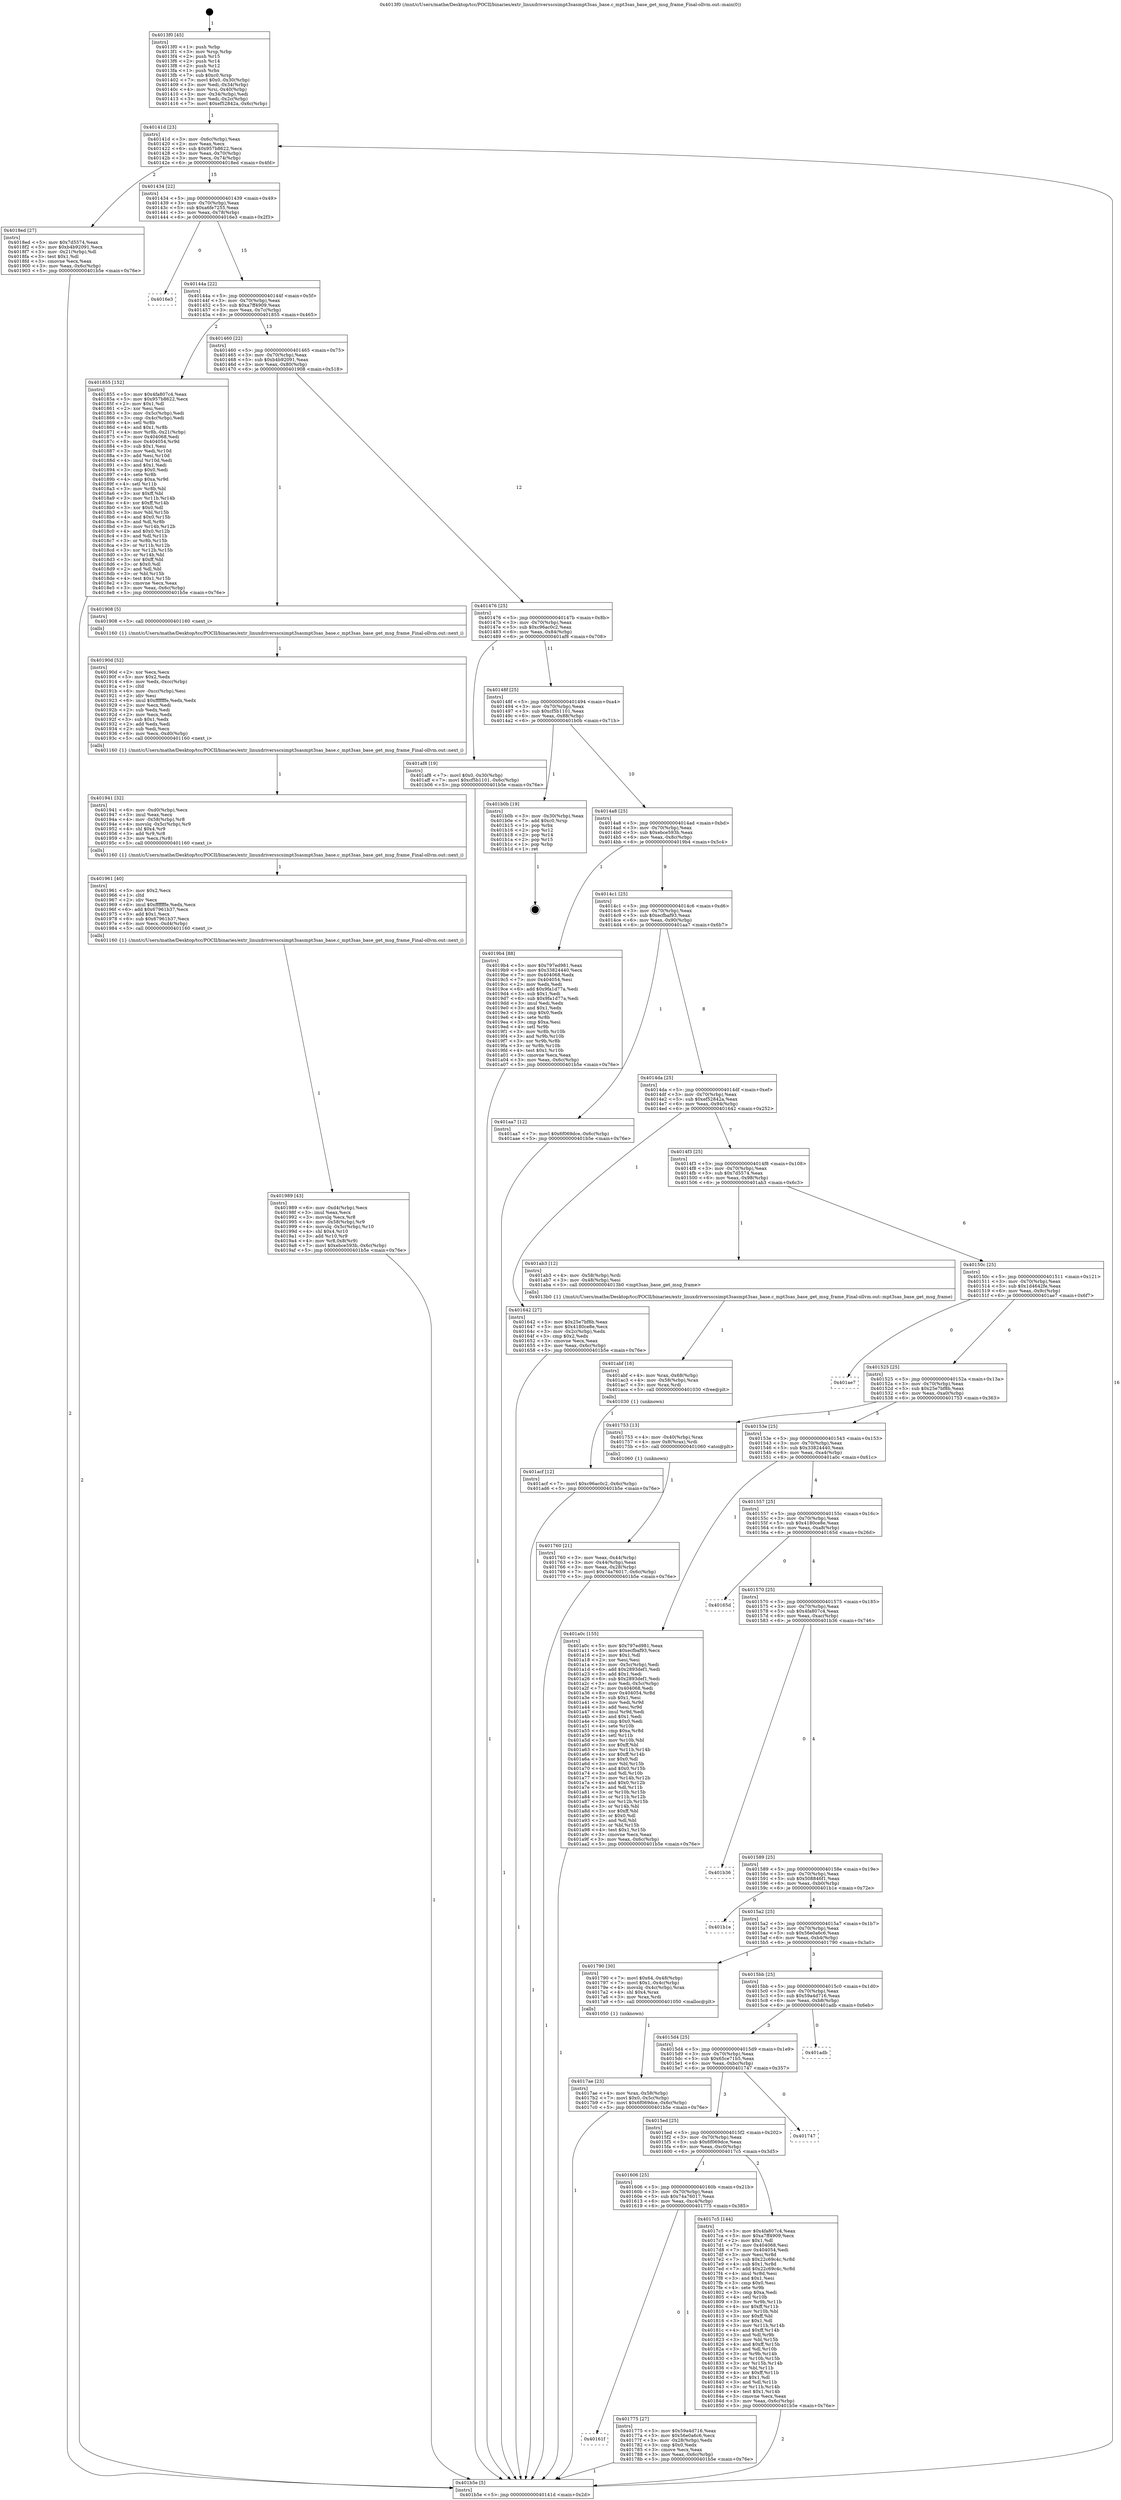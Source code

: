 digraph "0x4013f0" {
  label = "0x4013f0 (/mnt/c/Users/mathe/Desktop/tcc/POCII/binaries/extr_linuxdriversscsimpt3sasmpt3sas_base.c_mpt3sas_base_get_msg_frame_Final-ollvm.out::main(0))"
  labelloc = "t"
  node[shape=record]

  Entry [label="",width=0.3,height=0.3,shape=circle,fillcolor=black,style=filled]
  "0x40141d" [label="{
     0x40141d [23]\l
     | [instrs]\l
     &nbsp;&nbsp;0x40141d \<+3\>: mov -0x6c(%rbp),%eax\l
     &nbsp;&nbsp;0x401420 \<+2\>: mov %eax,%ecx\l
     &nbsp;&nbsp;0x401422 \<+6\>: sub $0x957b8622,%ecx\l
     &nbsp;&nbsp;0x401428 \<+3\>: mov %eax,-0x70(%rbp)\l
     &nbsp;&nbsp;0x40142b \<+3\>: mov %ecx,-0x74(%rbp)\l
     &nbsp;&nbsp;0x40142e \<+6\>: je 00000000004018ed \<main+0x4fd\>\l
  }"]
  "0x4018ed" [label="{
     0x4018ed [27]\l
     | [instrs]\l
     &nbsp;&nbsp;0x4018ed \<+5\>: mov $0x7d5574,%eax\l
     &nbsp;&nbsp;0x4018f2 \<+5\>: mov $0xb4b92091,%ecx\l
     &nbsp;&nbsp;0x4018f7 \<+3\>: mov -0x21(%rbp),%dl\l
     &nbsp;&nbsp;0x4018fa \<+3\>: test $0x1,%dl\l
     &nbsp;&nbsp;0x4018fd \<+3\>: cmovne %ecx,%eax\l
     &nbsp;&nbsp;0x401900 \<+3\>: mov %eax,-0x6c(%rbp)\l
     &nbsp;&nbsp;0x401903 \<+5\>: jmp 0000000000401b5e \<main+0x76e\>\l
  }"]
  "0x401434" [label="{
     0x401434 [22]\l
     | [instrs]\l
     &nbsp;&nbsp;0x401434 \<+5\>: jmp 0000000000401439 \<main+0x49\>\l
     &nbsp;&nbsp;0x401439 \<+3\>: mov -0x70(%rbp),%eax\l
     &nbsp;&nbsp;0x40143c \<+5\>: sub $0xa6fe7255,%eax\l
     &nbsp;&nbsp;0x401441 \<+3\>: mov %eax,-0x78(%rbp)\l
     &nbsp;&nbsp;0x401444 \<+6\>: je 00000000004016e3 \<main+0x2f3\>\l
  }"]
  Exit [label="",width=0.3,height=0.3,shape=circle,fillcolor=black,style=filled,peripheries=2]
  "0x4016e3" [label="{
     0x4016e3\l
  }", style=dashed]
  "0x40144a" [label="{
     0x40144a [22]\l
     | [instrs]\l
     &nbsp;&nbsp;0x40144a \<+5\>: jmp 000000000040144f \<main+0x5f\>\l
     &nbsp;&nbsp;0x40144f \<+3\>: mov -0x70(%rbp),%eax\l
     &nbsp;&nbsp;0x401452 \<+5\>: sub $0xa7ff4909,%eax\l
     &nbsp;&nbsp;0x401457 \<+3\>: mov %eax,-0x7c(%rbp)\l
     &nbsp;&nbsp;0x40145a \<+6\>: je 0000000000401855 \<main+0x465\>\l
  }"]
  "0x401acf" [label="{
     0x401acf [12]\l
     | [instrs]\l
     &nbsp;&nbsp;0x401acf \<+7\>: movl $0xc96ac0c2,-0x6c(%rbp)\l
     &nbsp;&nbsp;0x401ad6 \<+5\>: jmp 0000000000401b5e \<main+0x76e\>\l
  }"]
  "0x401855" [label="{
     0x401855 [152]\l
     | [instrs]\l
     &nbsp;&nbsp;0x401855 \<+5\>: mov $0x4fa807c4,%eax\l
     &nbsp;&nbsp;0x40185a \<+5\>: mov $0x957b8622,%ecx\l
     &nbsp;&nbsp;0x40185f \<+2\>: mov $0x1,%dl\l
     &nbsp;&nbsp;0x401861 \<+2\>: xor %esi,%esi\l
     &nbsp;&nbsp;0x401863 \<+3\>: mov -0x5c(%rbp),%edi\l
     &nbsp;&nbsp;0x401866 \<+3\>: cmp -0x4c(%rbp),%edi\l
     &nbsp;&nbsp;0x401869 \<+4\>: setl %r8b\l
     &nbsp;&nbsp;0x40186d \<+4\>: and $0x1,%r8b\l
     &nbsp;&nbsp;0x401871 \<+4\>: mov %r8b,-0x21(%rbp)\l
     &nbsp;&nbsp;0x401875 \<+7\>: mov 0x404068,%edi\l
     &nbsp;&nbsp;0x40187c \<+8\>: mov 0x404054,%r9d\l
     &nbsp;&nbsp;0x401884 \<+3\>: sub $0x1,%esi\l
     &nbsp;&nbsp;0x401887 \<+3\>: mov %edi,%r10d\l
     &nbsp;&nbsp;0x40188a \<+3\>: add %esi,%r10d\l
     &nbsp;&nbsp;0x40188d \<+4\>: imul %r10d,%edi\l
     &nbsp;&nbsp;0x401891 \<+3\>: and $0x1,%edi\l
     &nbsp;&nbsp;0x401894 \<+3\>: cmp $0x0,%edi\l
     &nbsp;&nbsp;0x401897 \<+4\>: sete %r8b\l
     &nbsp;&nbsp;0x40189b \<+4\>: cmp $0xa,%r9d\l
     &nbsp;&nbsp;0x40189f \<+4\>: setl %r11b\l
     &nbsp;&nbsp;0x4018a3 \<+3\>: mov %r8b,%bl\l
     &nbsp;&nbsp;0x4018a6 \<+3\>: xor $0xff,%bl\l
     &nbsp;&nbsp;0x4018a9 \<+3\>: mov %r11b,%r14b\l
     &nbsp;&nbsp;0x4018ac \<+4\>: xor $0xff,%r14b\l
     &nbsp;&nbsp;0x4018b0 \<+3\>: xor $0x0,%dl\l
     &nbsp;&nbsp;0x4018b3 \<+3\>: mov %bl,%r15b\l
     &nbsp;&nbsp;0x4018b6 \<+4\>: and $0x0,%r15b\l
     &nbsp;&nbsp;0x4018ba \<+3\>: and %dl,%r8b\l
     &nbsp;&nbsp;0x4018bd \<+3\>: mov %r14b,%r12b\l
     &nbsp;&nbsp;0x4018c0 \<+4\>: and $0x0,%r12b\l
     &nbsp;&nbsp;0x4018c4 \<+3\>: and %dl,%r11b\l
     &nbsp;&nbsp;0x4018c7 \<+3\>: or %r8b,%r15b\l
     &nbsp;&nbsp;0x4018ca \<+3\>: or %r11b,%r12b\l
     &nbsp;&nbsp;0x4018cd \<+3\>: xor %r12b,%r15b\l
     &nbsp;&nbsp;0x4018d0 \<+3\>: or %r14b,%bl\l
     &nbsp;&nbsp;0x4018d3 \<+3\>: xor $0xff,%bl\l
     &nbsp;&nbsp;0x4018d6 \<+3\>: or $0x0,%dl\l
     &nbsp;&nbsp;0x4018d9 \<+2\>: and %dl,%bl\l
     &nbsp;&nbsp;0x4018db \<+3\>: or %bl,%r15b\l
     &nbsp;&nbsp;0x4018de \<+4\>: test $0x1,%r15b\l
     &nbsp;&nbsp;0x4018e2 \<+3\>: cmovne %ecx,%eax\l
     &nbsp;&nbsp;0x4018e5 \<+3\>: mov %eax,-0x6c(%rbp)\l
     &nbsp;&nbsp;0x4018e8 \<+5\>: jmp 0000000000401b5e \<main+0x76e\>\l
  }"]
  "0x401460" [label="{
     0x401460 [22]\l
     | [instrs]\l
     &nbsp;&nbsp;0x401460 \<+5\>: jmp 0000000000401465 \<main+0x75\>\l
     &nbsp;&nbsp;0x401465 \<+3\>: mov -0x70(%rbp),%eax\l
     &nbsp;&nbsp;0x401468 \<+5\>: sub $0xb4b92091,%eax\l
     &nbsp;&nbsp;0x40146d \<+3\>: mov %eax,-0x80(%rbp)\l
     &nbsp;&nbsp;0x401470 \<+6\>: je 0000000000401908 \<main+0x518\>\l
  }"]
  "0x401abf" [label="{
     0x401abf [16]\l
     | [instrs]\l
     &nbsp;&nbsp;0x401abf \<+4\>: mov %rax,-0x68(%rbp)\l
     &nbsp;&nbsp;0x401ac3 \<+4\>: mov -0x58(%rbp),%rax\l
     &nbsp;&nbsp;0x401ac7 \<+3\>: mov %rax,%rdi\l
     &nbsp;&nbsp;0x401aca \<+5\>: call 0000000000401030 \<free@plt\>\l
     | [calls]\l
     &nbsp;&nbsp;0x401030 \{1\} (unknown)\l
  }"]
  "0x401908" [label="{
     0x401908 [5]\l
     | [instrs]\l
     &nbsp;&nbsp;0x401908 \<+5\>: call 0000000000401160 \<next_i\>\l
     | [calls]\l
     &nbsp;&nbsp;0x401160 \{1\} (/mnt/c/Users/mathe/Desktop/tcc/POCII/binaries/extr_linuxdriversscsimpt3sasmpt3sas_base.c_mpt3sas_base_get_msg_frame_Final-ollvm.out::next_i)\l
  }"]
  "0x401476" [label="{
     0x401476 [25]\l
     | [instrs]\l
     &nbsp;&nbsp;0x401476 \<+5\>: jmp 000000000040147b \<main+0x8b\>\l
     &nbsp;&nbsp;0x40147b \<+3\>: mov -0x70(%rbp),%eax\l
     &nbsp;&nbsp;0x40147e \<+5\>: sub $0xc96ac0c2,%eax\l
     &nbsp;&nbsp;0x401483 \<+6\>: mov %eax,-0x84(%rbp)\l
     &nbsp;&nbsp;0x401489 \<+6\>: je 0000000000401af8 \<main+0x708\>\l
  }"]
  "0x401989" [label="{
     0x401989 [43]\l
     | [instrs]\l
     &nbsp;&nbsp;0x401989 \<+6\>: mov -0xd4(%rbp),%ecx\l
     &nbsp;&nbsp;0x40198f \<+3\>: imul %eax,%ecx\l
     &nbsp;&nbsp;0x401992 \<+3\>: movslq %ecx,%r8\l
     &nbsp;&nbsp;0x401995 \<+4\>: mov -0x58(%rbp),%r9\l
     &nbsp;&nbsp;0x401999 \<+4\>: movslq -0x5c(%rbp),%r10\l
     &nbsp;&nbsp;0x40199d \<+4\>: shl $0x4,%r10\l
     &nbsp;&nbsp;0x4019a1 \<+3\>: add %r10,%r9\l
     &nbsp;&nbsp;0x4019a4 \<+4\>: mov %r8,0x8(%r9)\l
     &nbsp;&nbsp;0x4019a8 \<+7\>: movl $0xebce593b,-0x6c(%rbp)\l
     &nbsp;&nbsp;0x4019af \<+5\>: jmp 0000000000401b5e \<main+0x76e\>\l
  }"]
  "0x401af8" [label="{
     0x401af8 [19]\l
     | [instrs]\l
     &nbsp;&nbsp;0x401af8 \<+7\>: movl $0x0,-0x30(%rbp)\l
     &nbsp;&nbsp;0x401aff \<+7\>: movl $0xcf5b1101,-0x6c(%rbp)\l
     &nbsp;&nbsp;0x401b06 \<+5\>: jmp 0000000000401b5e \<main+0x76e\>\l
  }"]
  "0x40148f" [label="{
     0x40148f [25]\l
     | [instrs]\l
     &nbsp;&nbsp;0x40148f \<+5\>: jmp 0000000000401494 \<main+0xa4\>\l
     &nbsp;&nbsp;0x401494 \<+3\>: mov -0x70(%rbp),%eax\l
     &nbsp;&nbsp;0x401497 \<+5\>: sub $0xcf5b1101,%eax\l
     &nbsp;&nbsp;0x40149c \<+6\>: mov %eax,-0x88(%rbp)\l
     &nbsp;&nbsp;0x4014a2 \<+6\>: je 0000000000401b0b \<main+0x71b\>\l
  }"]
  "0x401961" [label="{
     0x401961 [40]\l
     | [instrs]\l
     &nbsp;&nbsp;0x401961 \<+5\>: mov $0x2,%ecx\l
     &nbsp;&nbsp;0x401966 \<+1\>: cltd\l
     &nbsp;&nbsp;0x401967 \<+2\>: idiv %ecx\l
     &nbsp;&nbsp;0x401969 \<+6\>: imul $0xfffffffe,%edx,%ecx\l
     &nbsp;&nbsp;0x40196f \<+6\>: add $0x67961b37,%ecx\l
     &nbsp;&nbsp;0x401975 \<+3\>: add $0x1,%ecx\l
     &nbsp;&nbsp;0x401978 \<+6\>: sub $0x67961b37,%ecx\l
     &nbsp;&nbsp;0x40197e \<+6\>: mov %ecx,-0xd4(%rbp)\l
     &nbsp;&nbsp;0x401984 \<+5\>: call 0000000000401160 \<next_i\>\l
     | [calls]\l
     &nbsp;&nbsp;0x401160 \{1\} (/mnt/c/Users/mathe/Desktop/tcc/POCII/binaries/extr_linuxdriversscsimpt3sasmpt3sas_base.c_mpt3sas_base_get_msg_frame_Final-ollvm.out::next_i)\l
  }"]
  "0x401b0b" [label="{
     0x401b0b [19]\l
     | [instrs]\l
     &nbsp;&nbsp;0x401b0b \<+3\>: mov -0x30(%rbp),%eax\l
     &nbsp;&nbsp;0x401b0e \<+7\>: add $0xc0,%rsp\l
     &nbsp;&nbsp;0x401b15 \<+1\>: pop %rbx\l
     &nbsp;&nbsp;0x401b16 \<+2\>: pop %r12\l
     &nbsp;&nbsp;0x401b18 \<+2\>: pop %r14\l
     &nbsp;&nbsp;0x401b1a \<+2\>: pop %r15\l
     &nbsp;&nbsp;0x401b1c \<+1\>: pop %rbp\l
     &nbsp;&nbsp;0x401b1d \<+1\>: ret\l
  }"]
  "0x4014a8" [label="{
     0x4014a8 [25]\l
     | [instrs]\l
     &nbsp;&nbsp;0x4014a8 \<+5\>: jmp 00000000004014ad \<main+0xbd\>\l
     &nbsp;&nbsp;0x4014ad \<+3\>: mov -0x70(%rbp),%eax\l
     &nbsp;&nbsp;0x4014b0 \<+5\>: sub $0xebce593b,%eax\l
     &nbsp;&nbsp;0x4014b5 \<+6\>: mov %eax,-0x8c(%rbp)\l
     &nbsp;&nbsp;0x4014bb \<+6\>: je 00000000004019b4 \<main+0x5c4\>\l
  }"]
  "0x401941" [label="{
     0x401941 [32]\l
     | [instrs]\l
     &nbsp;&nbsp;0x401941 \<+6\>: mov -0xd0(%rbp),%ecx\l
     &nbsp;&nbsp;0x401947 \<+3\>: imul %eax,%ecx\l
     &nbsp;&nbsp;0x40194a \<+4\>: mov -0x58(%rbp),%r8\l
     &nbsp;&nbsp;0x40194e \<+4\>: movslq -0x5c(%rbp),%r9\l
     &nbsp;&nbsp;0x401952 \<+4\>: shl $0x4,%r9\l
     &nbsp;&nbsp;0x401956 \<+3\>: add %r9,%r8\l
     &nbsp;&nbsp;0x401959 \<+3\>: mov %ecx,(%r8)\l
     &nbsp;&nbsp;0x40195c \<+5\>: call 0000000000401160 \<next_i\>\l
     | [calls]\l
     &nbsp;&nbsp;0x401160 \{1\} (/mnt/c/Users/mathe/Desktop/tcc/POCII/binaries/extr_linuxdriversscsimpt3sasmpt3sas_base.c_mpt3sas_base_get_msg_frame_Final-ollvm.out::next_i)\l
  }"]
  "0x4019b4" [label="{
     0x4019b4 [88]\l
     | [instrs]\l
     &nbsp;&nbsp;0x4019b4 \<+5\>: mov $0x797ed981,%eax\l
     &nbsp;&nbsp;0x4019b9 \<+5\>: mov $0x33824440,%ecx\l
     &nbsp;&nbsp;0x4019be \<+7\>: mov 0x404068,%edx\l
     &nbsp;&nbsp;0x4019c5 \<+7\>: mov 0x404054,%esi\l
     &nbsp;&nbsp;0x4019cc \<+2\>: mov %edx,%edi\l
     &nbsp;&nbsp;0x4019ce \<+6\>: add $0x9fa1d77a,%edi\l
     &nbsp;&nbsp;0x4019d4 \<+3\>: sub $0x1,%edi\l
     &nbsp;&nbsp;0x4019d7 \<+6\>: sub $0x9fa1d77a,%edi\l
     &nbsp;&nbsp;0x4019dd \<+3\>: imul %edi,%edx\l
     &nbsp;&nbsp;0x4019e0 \<+3\>: and $0x1,%edx\l
     &nbsp;&nbsp;0x4019e3 \<+3\>: cmp $0x0,%edx\l
     &nbsp;&nbsp;0x4019e6 \<+4\>: sete %r8b\l
     &nbsp;&nbsp;0x4019ea \<+3\>: cmp $0xa,%esi\l
     &nbsp;&nbsp;0x4019ed \<+4\>: setl %r9b\l
     &nbsp;&nbsp;0x4019f1 \<+3\>: mov %r8b,%r10b\l
     &nbsp;&nbsp;0x4019f4 \<+3\>: and %r9b,%r10b\l
     &nbsp;&nbsp;0x4019f7 \<+3\>: xor %r9b,%r8b\l
     &nbsp;&nbsp;0x4019fa \<+3\>: or %r8b,%r10b\l
     &nbsp;&nbsp;0x4019fd \<+4\>: test $0x1,%r10b\l
     &nbsp;&nbsp;0x401a01 \<+3\>: cmovne %ecx,%eax\l
     &nbsp;&nbsp;0x401a04 \<+3\>: mov %eax,-0x6c(%rbp)\l
     &nbsp;&nbsp;0x401a07 \<+5\>: jmp 0000000000401b5e \<main+0x76e\>\l
  }"]
  "0x4014c1" [label="{
     0x4014c1 [25]\l
     | [instrs]\l
     &nbsp;&nbsp;0x4014c1 \<+5\>: jmp 00000000004014c6 \<main+0xd6\>\l
     &nbsp;&nbsp;0x4014c6 \<+3\>: mov -0x70(%rbp),%eax\l
     &nbsp;&nbsp;0x4014c9 \<+5\>: sub $0xecfbaf93,%eax\l
     &nbsp;&nbsp;0x4014ce \<+6\>: mov %eax,-0x90(%rbp)\l
     &nbsp;&nbsp;0x4014d4 \<+6\>: je 0000000000401aa7 \<main+0x6b7\>\l
  }"]
  "0x40190d" [label="{
     0x40190d [52]\l
     | [instrs]\l
     &nbsp;&nbsp;0x40190d \<+2\>: xor %ecx,%ecx\l
     &nbsp;&nbsp;0x40190f \<+5\>: mov $0x2,%edx\l
     &nbsp;&nbsp;0x401914 \<+6\>: mov %edx,-0xcc(%rbp)\l
     &nbsp;&nbsp;0x40191a \<+1\>: cltd\l
     &nbsp;&nbsp;0x40191b \<+6\>: mov -0xcc(%rbp),%esi\l
     &nbsp;&nbsp;0x401921 \<+2\>: idiv %esi\l
     &nbsp;&nbsp;0x401923 \<+6\>: imul $0xfffffffe,%edx,%edx\l
     &nbsp;&nbsp;0x401929 \<+2\>: mov %ecx,%edi\l
     &nbsp;&nbsp;0x40192b \<+2\>: sub %edx,%edi\l
     &nbsp;&nbsp;0x40192d \<+2\>: mov %ecx,%edx\l
     &nbsp;&nbsp;0x40192f \<+3\>: sub $0x1,%edx\l
     &nbsp;&nbsp;0x401932 \<+2\>: add %edx,%edi\l
     &nbsp;&nbsp;0x401934 \<+2\>: sub %edi,%ecx\l
     &nbsp;&nbsp;0x401936 \<+6\>: mov %ecx,-0xd0(%rbp)\l
     &nbsp;&nbsp;0x40193c \<+5\>: call 0000000000401160 \<next_i\>\l
     | [calls]\l
     &nbsp;&nbsp;0x401160 \{1\} (/mnt/c/Users/mathe/Desktop/tcc/POCII/binaries/extr_linuxdriversscsimpt3sasmpt3sas_base.c_mpt3sas_base_get_msg_frame_Final-ollvm.out::next_i)\l
  }"]
  "0x401aa7" [label="{
     0x401aa7 [12]\l
     | [instrs]\l
     &nbsp;&nbsp;0x401aa7 \<+7\>: movl $0x6f069dce,-0x6c(%rbp)\l
     &nbsp;&nbsp;0x401aae \<+5\>: jmp 0000000000401b5e \<main+0x76e\>\l
  }"]
  "0x4014da" [label="{
     0x4014da [25]\l
     | [instrs]\l
     &nbsp;&nbsp;0x4014da \<+5\>: jmp 00000000004014df \<main+0xef\>\l
     &nbsp;&nbsp;0x4014df \<+3\>: mov -0x70(%rbp),%eax\l
     &nbsp;&nbsp;0x4014e2 \<+5\>: sub $0xef52842a,%eax\l
     &nbsp;&nbsp;0x4014e7 \<+6\>: mov %eax,-0x94(%rbp)\l
     &nbsp;&nbsp;0x4014ed \<+6\>: je 0000000000401642 \<main+0x252\>\l
  }"]
  "0x4017ae" [label="{
     0x4017ae [23]\l
     | [instrs]\l
     &nbsp;&nbsp;0x4017ae \<+4\>: mov %rax,-0x58(%rbp)\l
     &nbsp;&nbsp;0x4017b2 \<+7\>: movl $0x0,-0x5c(%rbp)\l
     &nbsp;&nbsp;0x4017b9 \<+7\>: movl $0x6f069dce,-0x6c(%rbp)\l
     &nbsp;&nbsp;0x4017c0 \<+5\>: jmp 0000000000401b5e \<main+0x76e\>\l
  }"]
  "0x401642" [label="{
     0x401642 [27]\l
     | [instrs]\l
     &nbsp;&nbsp;0x401642 \<+5\>: mov $0x25e7bf8b,%eax\l
     &nbsp;&nbsp;0x401647 \<+5\>: mov $0x4180ce8e,%ecx\l
     &nbsp;&nbsp;0x40164c \<+3\>: mov -0x2c(%rbp),%edx\l
     &nbsp;&nbsp;0x40164f \<+3\>: cmp $0x2,%edx\l
     &nbsp;&nbsp;0x401652 \<+3\>: cmovne %ecx,%eax\l
     &nbsp;&nbsp;0x401655 \<+3\>: mov %eax,-0x6c(%rbp)\l
     &nbsp;&nbsp;0x401658 \<+5\>: jmp 0000000000401b5e \<main+0x76e\>\l
  }"]
  "0x4014f3" [label="{
     0x4014f3 [25]\l
     | [instrs]\l
     &nbsp;&nbsp;0x4014f3 \<+5\>: jmp 00000000004014f8 \<main+0x108\>\l
     &nbsp;&nbsp;0x4014f8 \<+3\>: mov -0x70(%rbp),%eax\l
     &nbsp;&nbsp;0x4014fb \<+5\>: sub $0x7d5574,%eax\l
     &nbsp;&nbsp;0x401500 \<+6\>: mov %eax,-0x98(%rbp)\l
     &nbsp;&nbsp;0x401506 \<+6\>: je 0000000000401ab3 \<main+0x6c3\>\l
  }"]
  "0x401b5e" [label="{
     0x401b5e [5]\l
     | [instrs]\l
     &nbsp;&nbsp;0x401b5e \<+5\>: jmp 000000000040141d \<main+0x2d\>\l
  }"]
  "0x4013f0" [label="{
     0x4013f0 [45]\l
     | [instrs]\l
     &nbsp;&nbsp;0x4013f0 \<+1\>: push %rbp\l
     &nbsp;&nbsp;0x4013f1 \<+3\>: mov %rsp,%rbp\l
     &nbsp;&nbsp;0x4013f4 \<+2\>: push %r15\l
     &nbsp;&nbsp;0x4013f6 \<+2\>: push %r14\l
     &nbsp;&nbsp;0x4013f8 \<+2\>: push %r12\l
     &nbsp;&nbsp;0x4013fa \<+1\>: push %rbx\l
     &nbsp;&nbsp;0x4013fb \<+7\>: sub $0xc0,%rsp\l
     &nbsp;&nbsp;0x401402 \<+7\>: movl $0x0,-0x30(%rbp)\l
     &nbsp;&nbsp;0x401409 \<+3\>: mov %edi,-0x34(%rbp)\l
     &nbsp;&nbsp;0x40140c \<+4\>: mov %rsi,-0x40(%rbp)\l
     &nbsp;&nbsp;0x401410 \<+3\>: mov -0x34(%rbp),%edi\l
     &nbsp;&nbsp;0x401413 \<+3\>: mov %edi,-0x2c(%rbp)\l
     &nbsp;&nbsp;0x401416 \<+7\>: movl $0xef52842a,-0x6c(%rbp)\l
  }"]
  "0x40161f" [label="{
     0x40161f\l
  }", style=dashed]
  "0x401ab3" [label="{
     0x401ab3 [12]\l
     | [instrs]\l
     &nbsp;&nbsp;0x401ab3 \<+4\>: mov -0x58(%rbp),%rdi\l
     &nbsp;&nbsp;0x401ab7 \<+3\>: mov -0x48(%rbp),%esi\l
     &nbsp;&nbsp;0x401aba \<+5\>: call 00000000004013b0 \<mpt3sas_base_get_msg_frame\>\l
     | [calls]\l
     &nbsp;&nbsp;0x4013b0 \{1\} (/mnt/c/Users/mathe/Desktop/tcc/POCII/binaries/extr_linuxdriversscsimpt3sasmpt3sas_base.c_mpt3sas_base_get_msg_frame_Final-ollvm.out::mpt3sas_base_get_msg_frame)\l
  }"]
  "0x40150c" [label="{
     0x40150c [25]\l
     | [instrs]\l
     &nbsp;&nbsp;0x40150c \<+5\>: jmp 0000000000401511 \<main+0x121\>\l
     &nbsp;&nbsp;0x401511 \<+3\>: mov -0x70(%rbp),%eax\l
     &nbsp;&nbsp;0x401514 \<+5\>: sub $0x1d4642fe,%eax\l
     &nbsp;&nbsp;0x401519 \<+6\>: mov %eax,-0x9c(%rbp)\l
     &nbsp;&nbsp;0x40151f \<+6\>: je 0000000000401ae7 \<main+0x6f7\>\l
  }"]
  "0x401775" [label="{
     0x401775 [27]\l
     | [instrs]\l
     &nbsp;&nbsp;0x401775 \<+5\>: mov $0x59a4d716,%eax\l
     &nbsp;&nbsp;0x40177a \<+5\>: mov $0x56e0a6c6,%ecx\l
     &nbsp;&nbsp;0x40177f \<+3\>: mov -0x28(%rbp),%edx\l
     &nbsp;&nbsp;0x401782 \<+3\>: cmp $0x0,%edx\l
     &nbsp;&nbsp;0x401785 \<+3\>: cmove %ecx,%eax\l
     &nbsp;&nbsp;0x401788 \<+3\>: mov %eax,-0x6c(%rbp)\l
     &nbsp;&nbsp;0x40178b \<+5\>: jmp 0000000000401b5e \<main+0x76e\>\l
  }"]
  "0x401ae7" [label="{
     0x401ae7\l
  }", style=dashed]
  "0x401525" [label="{
     0x401525 [25]\l
     | [instrs]\l
     &nbsp;&nbsp;0x401525 \<+5\>: jmp 000000000040152a \<main+0x13a\>\l
     &nbsp;&nbsp;0x40152a \<+3\>: mov -0x70(%rbp),%eax\l
     &nbsp;&nbsp;0x40152d \<+5\>: sub $0x25e7bf8b,%eax\l
     &nbsp;&nbsp;0x401532 \<+6\>: mov %eax,-0xa0(%rbp)\l
     &nbsp;&nbsp;0x401538 \<+6\>: je 0000000000401753 \<main+0x363\>\l
  }"]
  "0x401606" [label="{
     0x401606 [25]\l
     | [instrs]\l
     &nbsp;&nbsp;0x401606 \<+5\>: jmp 000000000040160b \<main+0x21b\>\l
     &nbsp;&nbsp;0x40160b \<+3\>: mov -0x70(%rbp),%eax\l
     &nbsp;&nbsp;0x40160e \<+5\>: sub $0x74a76017,%eax\l
     &nbsp;&nbsp;0x401613 \<+6\>: mov %eax,-0xc4(%rbp)\l
     &nbsp;&nbsp;0x401619 \<+6\>: je 0000000000401775 \<main+0x385\>\l
  }"]
  "0x401753" [label="{
     0x401753 [13]\l
     | [instrs]\l
     &nbsp;&nbsp;0x401753 \<+4\>: mov -0x40(%rbp),%rax\l
     &nbsp;&nbsp;0x401757 \<+4\>: mov 0x8(%rax),%rdi\l
     &nbsp;&nbsp;0x40175b \<+5\>: call 0000000000401060 \<atoi@plt\>\l
     | [calls]\l
     &nbsp;&nbsp;0x401060 \{1\} (unknown)\l
  }"]
  "0x40153e" [label="{
     0x40153e [25]\l
     | [instrs]\l
     &nbsp;&nbsp;0x40153e \<+5\>: jmp 0000000000401543 \<main+0x153\>\l
     &nbsp;&nbsp;0x401543 \<+3\>: mov -0x70(%rbp),%eax\l
     &nbsp;&nbsp;0x401546 \<+5\>: sub $0x33824440,%eax\l
     &nbsp;&nbsp;0x40154b \<+6\>: mov %eax,-0xa4(%rbp)\l
     &nbsp;&nbsp;0x401551 \<+6\>: je 0000000000401a0c \<main+0x61c\>\l
  }"]
  "0x401760" [label="{
     0x401760 [21]\l
     | [instrs]\l
     &nbsp;&nbsp;0x401760 \<+3\>: mov %eax,-0x44(%rbp)\l
     &nbsp;&nbsp;0x401763 \<+3\>: mov -0x44(%rbp),%eax\l
     &nbsp;&nbsp;0x401766 \<+3\>: mov %eax,-0x28(%rbp)\l
     &nbsp;&nbsp;0x401769 \<+7\>: movl $0x74a76017,-0x6c(%rbp)\l
     &nbsp;&nbsp;0x401770 \<+5\>: jmp 0000000000401b5e \<main+0x76e\>\l
  }"]
  "0x4017c5" [label="{
     0x4017c5 [144]\l
     | [instrs]\l
     &nbsp;&nbsp;0x4017c5 \<+5\>: mov $0x4fa807c4,%eax\l
     &nbsp;&nbsp;0x4017ca \<+5\>: mov $0xa7ff4909,%ecx\l
     &nbsp;&nbsp;0x4017cf \<+2\>: mov $0x1,%dl\l
     &nbsp;&nbsp;0x4017d1 \<+7\>: mov 0x404068,%esi\l
     &nbsp;&nbsp;0x4017d8 \<+7\>: mov 0x404054,%edi\l
     &nbsp;&nbsp;0x4017df \<+3\>: mov %esi,%r8d\l
     &nbsp;&nbsp;0x4017e2 \<+7\>: sub $0x22c69c4c,%r8d\l
     &nbsp;&nbsp;0x4017e9 \<+4\>: sub $0x1,%r8d\l
     &nbsp;&nbsp;0x4017ed \<+7\>: add $0x22c69c4c,%r8d\l
     &nbsp;&nbsp;0x4017f4 \<+4\>: imul %r8d,%esi\l
     &nbsp;&nbsp;0x4017f8 \<+3\>: and $0x1,%esi\l
     &nbsp;&nbsp;0x4017fb \<+3\>: cmp $0x0,%esi\l
     &nbsp;&nbsp;0x4017fe \<+4\>: sete %r9b\l
     &nbsp;&nbsp;0x401802 \<+3\>: cmp $0xa,%edi\l
     &nbsp;&nbsp;0x401805 \<+4\>: setl %r10b\l
     &nbsp;&nbsp;0x401809 \<+3\>: mov %r9b,%r11b\l
     &nbsp;&nbsp;0x40180c \<+4\>: xor $0xff,%r11b\l
     &nbsp;&nbsp;0x401810 \<+3\>: mov %r10b,%bl\l
     &nbsp;&nbsp;0x401813 \<+3\>: xor $0xff,%bl\l
     &nbsp;&nbsp;0x401816 \<+3\>: xor $0x1,%dl\l
     &nbsp;&nbsp;0x401819 \<+3\>: mov %r11b,%r14b\l
     &nbsp;&nbsp;0x40181c \<+4\>: and $0xff,%r14b\l
     &nbsp;&nbsp;0x401820 \<+3\>: and %dl,%r9b\l
     &nbsp;&nbsp;0x401823 \<+3\>: mov %bl,%r15b\l
     &nbsp;&nbsp;0x401826 \<+4\>: and $0xff,%r15b\l
     &nbsp;&nbsp;0x40182a \<+3\>: and %dl,%r10b\l
     &nbsp;&nbsp;0x40182d \<+3\>: or %r9b,%r14b\l
     &nbsp;&nbsp;0x401830 \<+3\>: or %r10b,%r15b\l
     &nbsp;&nbsp;0x401833 \<+3\>: xor %r15b,%r14b\l
     &nbsp;&nbsp;0x401836 \<+3\>: or %bl,%r11b\l
     &nbsp;&nbsp;0x401839 \<+4\>: xor $0xff,%r11b\l
     &nbsp;&nbsp;0x40183d \<+3\>: or $0x1,%dl\l
     &nbsp;&nbsp;0x401840 \<+3\>: and %dl,%r11b\l
     &nbsp;&nbsp;0x401843 \<+3\>: or %r11b,%r14b\l
     &nbsp;&nbsp;0x401846 \<+4\>: test $0x1,%r14b\l
     &nbsp;&nbsp;0x40184a \<+3\>: cmovne %ecx,%eax\l
     &nbsp;&nbsp;0x40184d \<+3\>: mov %eax,-0x6c(%rbp)\l
     &nbsp;&nbsp;0x401850 \<+5\>: jmp 0000000000401b5e \<main+0x76e\>\l
  }"]
  "0x401a0c" [label="{
     0x401a0c [155]\l
     | [instrs]\l
     &nbsp;&nbsp;0x401a0c \<+5\>: mov $0x797ed981,%eax\l
     &nbsp;&nbsp;0x401a11 \<+5\>: mov $0xecfbaf93,%ecx\l
     &nbsp;&nbsp;0x401a16 \<+2\>: mov $0x1,%dl\l
     &nbsp;&nbsp;0x401a18 \<+2\>: xor %esi,%esi\l
     &nbsp;&nbsp;0x401a1a \<+3\>: mov -0x5c(%rbp),%edi\l
     &nbsp;&nbsp;0x401a1d \<+6\>: add $0x2893def1,%edi\l
     &nbsp;&nbsp;0x401a23 \<+3\>: add $0x1,%edi\l
     &nbsp;&nbsp;0x401a26 \<+6\>: sub $0x2893def1,%edi\l
     &nbsp;&nbsp;0x401a2c \<+3\>: mov %edi,-0x5c(%rbp)\l
     &nbsp;&nbsp;0x401a2f \<+7\>: mov 0x404068,%edi\l
     &nbsp;&nbsp;0x401a36 \<+8\>: mov 0x404054,%r8d\l
     &nbsp;&nbsp;0x401a3e \<+3\>: sub $0x1,%esi\l
     &nbsp;&nbsp;0x401a41 \<+3\>: mov %edi,%r9d\l
     &nbsp;&nbsp;0x401a44 \<+3\>: add %esi,%r9d\l
     &nbsp;&nbsp;0x401a47 \<+4\>: imul %r9d,%edi\l
     &nbsp;&nbsp;0x401a4b \<+3\>: and $0x1,%edi\l
     &nbsp;&nbsp;0x401a4e \<+3\>: cmp $0x0,%edi\l
     &nbsp;&nbsp;0x401a51 \<+4\>: sete %r10b\l
     &nbsp;&nbsp;0x401a55 \<+4\>: cmp $0xa,%r8d\l
     &nbsp;&nbsp;0x401a59 \<+4\>: setl %r11b\l
     &nbsp;&nbsp;0x401a5d \<+3\>: mov %r10b,%bl\l
     &nbsp;&nbsp;0x401a60 \<+3\>: xor $0xff,%bl\l
     &nbsp;&nbsp;0x401a63 \<+3\>: mov %r11b,%r14b\l
     &nbsp;&nbsp;0x401a66 \<+4\>: xor $0xff,%r14b\l
     &nbsp;&nbsp;0x401a6a \<+3\>: xor $0x0,%dl\l
     &nbsp;&nbsp;0x401a6d \<+3\>: mov %bl,%r15b\l
     &nbsp;&nbsp;0x401a70 \<+4\>: and $0x0,%r15b\l
     &nbsp;&nbsp;0x401a74 \<+3\>: and %dl,%r10b\l
     &nbsp;&nbsp;0x401a77 \<+3\>: mov %r14b,%r12b\l
     &nbsp;&nbsp;0x401a7a \<+4\>: and $0x0,%r12b\l
     &nbsp;&nbsp;0x401a7e \<+3\>: and %dl,%r11b\l
     &nbsp;&nbsp;0x401a81 \<+3\>: or %r10b,%r15b\l
     &nbsp;&nbsp;0x401a84 \<+3\>: or %r11b,%r12b\l
     &nbsp;&nbsp;0x401a87 \<+3\>: xor %r12b,%r15b\l
     &nbsp;&nbsp;0x401a8a \<+3\>: or %r14b,%bl\l
     &nbsp;&nbsp;0x401a8d \<+3\>: xor $0xff,%bl\l
     &nbsp;&nbsp;0x401a90 \<+3\>: or $0x0,%dl\l
     &nbsp;&nbsp;0x401a93 \<+2\>: and %dl,%bl\l
     &nbsp;&nbsp;0x401a95 \<+3\>: or %bl,%r15b\l
     &nbsp;&nbsp;0x401a98 \<+4\>: test $0x1,%r15b\l
     &nbsp;&nbsp;0x401a9c \<+3\>: cmovne %ecx,%eax\l
     &nbsp;&nbsp;0x401a9f \<+3\>: mov %eax,-0x6c(%rbp)\l
     &nbsp;&nbsp;0x401aa2 \<+5\>: jmp 0000000000401b5e \<main+0x76e\>\l
  }"]
  "0x401557" [label="{
     0x401557 [25]\l
     | [instrs]\l
     &nbsp;&nbsp;0x401557 \<+5\>: jmp 000000000040155c \<main+0x16c\>\l
     &nbsp;&nbsp;0x40155c \<+3\>: mov -0x70(%rbp),%eax\l
     &nbsp;&nbsp;0x40155f \<+5\>: sub $0x4180ce8e,%eax\l
     &nbsp;&nbsp;0x401564 \<+6\>: mov %eax,-0xa8(%rbp)\l
     &nbsp;&nbsp;0x40156a \<+6\>: je 000000000040165d \<main+0x26d\>\l
  }"]
  "0x4015ed" [label="{
     0x4015ed [25]\l
     | [instrs]\l
     &nbsp;&nbsp;0x4015ed \<+5\>: jmp 00000000004015f2 \<main+0x202\>\l
     &nbsp;&nbsp;0x4015f2 \<+3\>: mov -0x70(%rbp),%eax\l
     &nbsp;&nbsp;0x4015f5 \<+5\>: sub $0x6f069dce,%eax\l
     &nbsp;&nbsp;0x4015fa \<+6\>: mov %eax,-0xc0(%rbp)\l
     &nbsp;&nbsp;0x401600 \<+6\>: je 00000000004017c5 \<main+0x3d5\>\l
  }"]
  "0x40165d" [label="{
     0x40165d\l
  }", style=dashed]
  "0x401570" [label="{
     0x401570 [25]\l
     | [instrs]\l
     &nbsp;&nbsp;0x401570 \<+5\>: jmp 0000000000401575 \<main+0x185\>\l
     &nbsp;&nbsp;0x401575 \<+3\>: mov -0x70(%rbp),%eax\l
     &nbsp;&nbsp;0x401578 \<+5\>: sub $0x4fa807c4,%eax\l
     &nbsp;&nbsp;0x40157d \<+6\>: mov %eax,-0xac(%rbp)\l
     &nbsp;&nbsp;0x401583 \<+6\>: je 0000000000401b36 \<main+0x746\>\l
  }"]
  "0x401747" [label="{
     0x401747\l
  }", style=dashed]
  "0x401b36" [label="{
     0x401b36\l
  }", style=dashed]
  "0x401589" [label="{
     0x401589 [25]\l
     | [instrs]\l
     &nbsp;&nbsp;0x401589 \<+5\>: jmp 000000000040158e \<main+0x19e\>\l
     &nbsp;&nbsp;0x40158e \<+3\>: mov -0x70(%rbp),%eax\l
     &nbsp;&nbsp;0x401591 \<+5\>: sub $0x508846f1,%eax\l
     &nbsp;&nbsp;0x401596 \<+6\>: mov %eax,-0xb0(%rbp)\l
     &nbsp;&nbsp;0x40159c \<+6\>: je 0000000000401b1e \<main+0x72e\>\l
  }"]
  "0x4015d4" [label="{
     0x4015d4 [25]\l
     | [instrs]\l
     &nbsp;&nbsp;0x4015d4 \<+5\>: jmp 00000000004015d9 \<main+0x1e9\>\l
     &nbsp;&nbsp;0x4015d9 \<+3\>: mov -0x70(%rbp),%eax\l
     &nbsp;&nbsp;0x4015dc \<+5\>: sub $0x65ce71b5,%eax\l
     &nbsp;&nbsp;0x4015e1 \<+6\>: mov %eax,-0xbc(%rbp)\l
     &nbsp;&nbsp;0x4015e7 \<+6\>: je 0000000000401747 \<main+0x357\>\l
  }"]
  "0x401b1e" [label="{
     0x401b1e\l
  }", style=dashed]
  "0x4015a2" [label="{
     0x4015a2 [25]\l
     | [instrs]\l
     &nbsp;&nbsp;0x4015a2 \<+5\>: jmp 00000000004015a7 \<main+0x1b7\>\l
     &nbsp;&nbsp;0x4015a7 \<+3\>: mov -0x70(%rbp),%eax\l
     &nbsp;&nbsp;0x4015aa \<+5\>: sub $0x56e0a6c6,%eax\l
     &nbsp;&nbsp;0x4015af \<+6\>: mov %eax,-0xb4(%rbp)\l
     &nbsp;&nbsp;0x4015b5 \<+6\>: je 0000000000401790 \<main+0x3a0\>\l
  }"]
  "0x401adb" [label="{
     0x401adb\l
  }", style=dashed]
  "0x401790" [label="{
     0x401790 [30]\l
     | [instrs]\l
     &nbsp;&nbsp;0x401790 \<+7\>: movl $0x64,-0x48(%rbp)\l
     &nbsp;&nbsp;0x401797 \<+7\>: movl $0x1,-0x4c(%rbp)\l
     &nbsp;&nbsp;0x40179e \<+4\>: movslq -0x4c(%rbp),%rax\l
     &nbsp;&nbsp;0x4017a2 \<+4\>: shl $0x4,%rax\l
     &nbsp;&nbsp;0x4017a6 \<+3\>: mov %rax,%rdi\l
     &nbsp;&nbsp;0x4017a9 \<+5\>: call 0000000000401050 \<malloc@plt\>\l
     | [calls]\l
     &nbsp;&nbsp;0x401050 \{1\} (unknown)\l
  }"]
  "0x4015bb" [label="{
     0x4015bb [25]\l
     | [instrs]\l
     &nbsp;&nbsp;0x4015bb \<+5\>: jmp 00000000004015c0 \<main+0x1d0\>\l
     &nbsp;&nbsp;0x4015c0 \<+3\>: mov -0x70(%rbp),%eax\l
     &nbsp;&nbsp;0x4015c3 \<+5\>: sub $0x59a4d716,%eax\l
     &nbsp;&nbsp;0x4015c8 \<+6\>: mov %eax,-0xb8(%rbp)\l
     &nbsp;&nbsp;0x4015ce \<+6\>: je 0000000000401adb \<main+0x6eb\>\l
  }"]
  Entry -> "0x4013f0" [label=" 1"]
  "0x40141d" -> "0x4018ed" [label=" 2"]
  "0x40141d" -> "0x401434" [label=" 15"]
  "0x401b0b" -> Exit [label=" 1"]
  "0x401434" -> "0x4016e3" [label=" 0"]
  "0x401434" -> "0x40144a" [label=" 15"]
  "0x401af8" -> "0x401b5e" [label=" 1"]
  "0x40144a" -> "0x401855" [label=" 2"]
  "0x40144a" -> "0x401460" [label=" 13"]
  "0x401acf" -> "0x401b5e" [label=" 1"]
  "0x401460" -> "0x401908" [label=" 1"]
  "0x401460" -> "0x401476" [label=" 12"]
  "0x401abf" -> "0x401acf" [label=" 1"]
  "0x401476" -> "0x401af8" [label=" 1"]
  "0x401476" -> "0x40148f" [label=" 11"]
  "0x401ab3" -> "0x401abf" [label=" 1"]
  "0x40148f" -> "0x401b0b" [label=" 1"]
  "0x40148f" -> "0x4014a8" [label=" 10"]
  "0x401aa7" -> "0x401b5e" [label=" 1"]
  "0x4014a8" -> "0x4019b4" [label=" 1"]
  "0x4014a8" -> "0x4014c1" [label=" 9"]
  "0x401a0c" -> "0x401b5e" [label=" 1"]
  "0x4014c1" -> "0x401aa7" [label=" 1"]
  "0x4014c1" -> "0x4014da" [label=" 8"]
  "0x4019b4" -> "0x401b5e" [label=" 1"]
  "0x4014da" -> "0x401642" [label=" 1"]
  "0x4014da" -> "0x4014f3" [label=" 7"]
  "0x401642" -> "0x401b5e" [label=" 1"]
  "0x4013f0" -> "0x40141d" [label=" 1"]
  "0x401b5e" -> "0x40141d" [label=" 16"]
  "0x401989" -> "0x401b5e" [label=" 1"]
  "0x4014f3" -> "0x401ab3" [label=" 1"]
  "0x4014f3" -> "0x40150c" [label=" 6"]
  "0x401961" -> "0x401989" [label=" 1"]
  "0x40150c" -> "0x401ae7" [label=" 0"]
  "0x40150c" -> "0x401525" [label=" 6"]
  "0x401941" -> "0x401961" [label=" 1"]
  "0x401525" -> "0x401753" [label=" 1"]
  "0x401525" -> "0x40153e" [label=" 5"]
  "0x401753" -> "0x401760" [label=" 1"]
  "0x401760" -> "0x401b5e" [label=" 1"]
  "0x401908" -> "0x40190d" [label=" 1"]
  "0x40153e" -> "0x401a0c" [label=" 1"]
  "0x40153e" -> "0x401557" [label=" 4"]
  "0x4018ed" -> "0x401b5e" [label=" 2"]
  "0x401557" -> "0x40165d" [label=" 0"]
  "0x401557" -> "0x401570" [label=" 4"]
  "0x4017c5" -> "0x401b5e" [label=" 2"]
  "0x401570" -> "0x401b36" [label=" 0"]
  "0x401570" -> "0x401589" [label=" 4"]
  "0x4017ae" -> "0x401b5e" [label=" 1"]
  "0x401589" -> "0x401b1e" [label=" 0"]
  "0x401589" -> "0x4015a2" [label=" 4"]
  "0x401775" -> "0x401b5e" [label=" 1"]
  "0x4015a2" -> "0x401790" [label=" 1"]
  "0x4015a2" -> "0x4015bb" [label=" 3"]
  "0x401606" -> "0x40161f" [label=" 0"]
  "0x4015bb" -> "0x401adb" [label=" 0"]
  "0x4015bb" -> "0x4015d4" [label=" 3"]
  "0x401790" -> "0x4017ae" [label=" 1"]
  "0x4015d4" -> "0x401747" [label=" 0"]
  "0x4015d4" -> "0x4015ed" [label=" 3"]
  "0x401855" -> "0x401b5e" [label=" 2"]
  "0x4015ed" -> "0x4017c5" [label=" 2"]
  "0x4015ed" -> "0x401606" [label=" 1"]
  "0x40190d" -> "0x401941" [label=" 1"]
  "0x401606" -> "0x401775" [label=" 1"]
}
